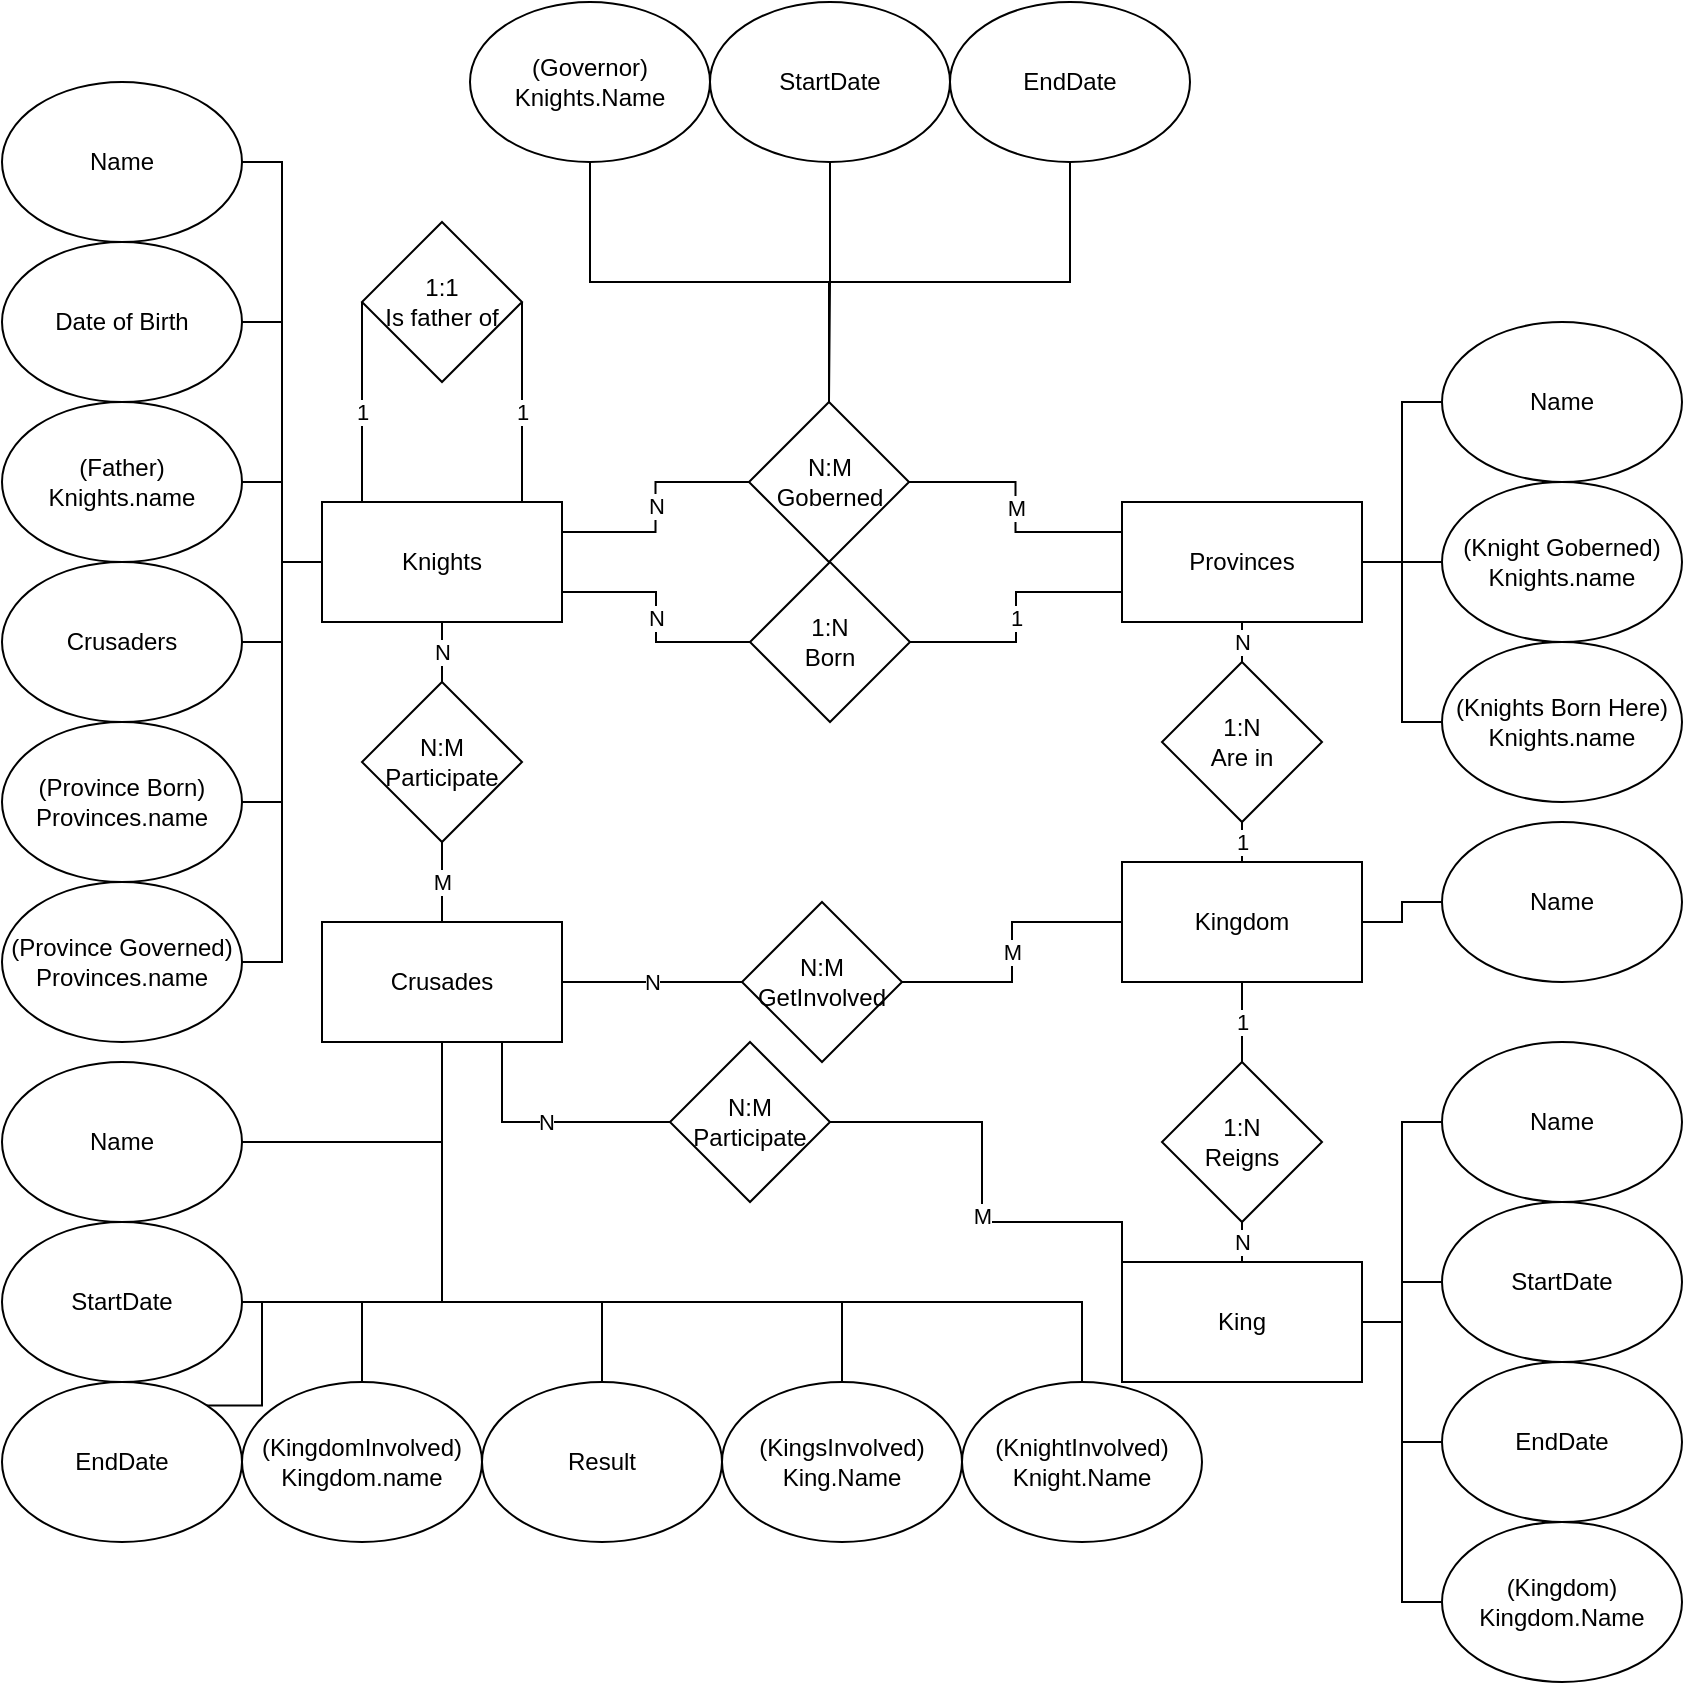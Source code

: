 <mxfile version="20.2.3" type="device"><diagram id="jTR-g0iJPLruYR-yfvCZ" name="Página-1"><mxGraphModel dx="1477" dy="2153" grid="1" gridSize="10" guides="1" tooltips="1" connect="1" arrows="1" fold="1" page="1" pageScale="1" pageWidth="827" pageHeight="1169" math="0" shadow="0"><root><mxCell id="0"/><mxCell id="1" parent="0"/><mxCell id="RLYwTjUUFUkdYvncGSCd-22" value="1" style="edgeStyle=orthogonalEdgeStyle;rounded=0;orthogonalLoop=1;jettySize=auto;html=1;exitX=1;exitY=0.5;exitDx=0;exitDy=0;endArrow=none;endFill=0;startArrow=none;entryX=0;entryY=0.75;entryDx=0;entryDy=0;" edge="1" parent="1" source="RLYwTjUUFUkdYvncGSCd-24" target="RLYwTjUUFUkdYvncGSCd-18"><mxGeometry relative="1" as="geometry"><mxPoint x="520" y="245" as="targetPoint"/></mxGeometry></mxCell><mxCell id="RLYwTjUUFUkdYvncGSCd-23" value="M" style="edgeStyle=orthogonalEdgeStyle;rounded=0;orthogonalLoop=1;jettySize=auto;html=1;exitX=1;exitY=0.5;exitDx=0;exitDy=0;endArrow=none;endFill=0;startArrow=none;entryX=0;entryY=0.25;entryDx=0;entryDy=0;" edge="1" parent="1" source="RLYwTjUUFUkdYvncGSCd-25" target="RLYwTjUUFUkdYvncGSCd-18"><mxGeometry relative="1" as="geometry"><mxPoint x="540" y="65" as="targetPoint"/></mxGeometry></mxCell><mxCell id="RLYwTjUUFUkdYvncGSCd-1" value="Knights" style="rounded=0;whiteSpace=wrap;html=1;" vertex="1" parent="1"><mxGeometry x="160" y="140" width="120" height="60" as="geometry"/></mxCell><mxCell id="RLYwTjUUFUkdYvncGSCd-11" style="edgeStyle=orthogonalEdgeStyle;rounded=0;orthogonalLoop=1;jettySize=auto;html=1;exitX=1;exitY=0.5;exitDx=0;exitDy=0;entryX=0;entryY=0.5;entryDx=0;entryDy=0;endArrow=none;endFill=0;" edge="1" parent="1" source="RLYwTjUUFUkdYvncGSCd-2" target="RLYwTjUUFUkdYvncGSCd-1"><mxGeometry relative="1" as="geometry"/></mxCell><mxCell id="RLYwTjUUFUkdYvncGSCd-2" value="Name" style="ellipse;whiteSpace=wrap;html=1;" vertex="1" parent="1"><mxGeometry y="-70" width="120" height="80" as="geometry"/></mxCell><mxCell id="RLYwTjUUFUkdYvncGSCd-17" style="edgeStyle=orthogonalEdgeStyle;rounded=0;orthogonalLoop=1;jettySize=auto;html=1;exitX=1;exitY=0.5;exitDx=0;exitDy=0;entryX=0;entryY=0.5;entryDx=0;entryDy=0;endArrow=none;endFill=0;" edge="1" parent="1" source="RLYwTjUUFUkdYvncGSCd-3" target="RLYwTjUUFUkdYvncGSCd-1"><mxGeometry relative="1" as="geometry"/></mxCell><mxCell id="RLYwTjUUFUkdYvncGSCd-3" value="Date of Birth" style="ellipse;whiteSpace=wrap;html=1;" vertex="1" parent="1"><mxGeometry y="10" width="120" height="80" as="geometry"/></mxCell><mxCell id="RLYwTjUUFUkdYvncGSCd-13" style="edgeStyle=orthogonalEdgeStyle;rounded=0;orthogonalLoop=1;jettySize=auto;html=1;exitX=1;exitY=0.5;exitDx=0;exitDy=0;entryX=0;entryY=0.5;entryDx=0;entryDy=0;endArrow=none;endFill=0;" edge="1" parent="1" source="RLYwTjUUFUkdYvncGSCd-4" target="RLYwTjUUFUkdYvncGSCd-1"><mxGeometry relative="1" as="geometry"/></mxCell><mxCell id="RLYwTjUUFUkdYvncGSCd-4" value="(Father)&lt;br&gt;Knights.name" style="ellipse;whiteSpace=wrap;html=1;" vertex="1" parent="1"><mxGeometry y="90" width="120" height="80" as="geometry"/></mxCell><mxCell id="RLYwTjUUFUkdYvncGSCd-14" style="edgeStyle=orthogonalEdgeStyle;rounded=0;orthogonalLoop=1;jettySize=auto;html=1;exitX=1;exitY=0.5;exitDx=0;exitDy=0;entryX=0;entryY=0.5;entryDx=0;entryDy=0;endArrow=none;endFill=0;" edge="1" parent="1" source="RLYwTjUUFUkdYvncGSCd-5" target="RLYwTjUUFUkdYvncGSCd-1"><mxGeometry relative="1" as="geometry"/></mxCell><mxCell id="RLYwTjUUFUkdYvncGSCd-5" value="Crusaders" style="ellipse;whiteSpace=wrap;html=1;" vertex="1" parent="1"><mxGeometry y="170" width="120" height="80" as="geometry"/></mxCell><mxCell id="RLYwTjUUFUkdYvncGSCd-15" style="edgeStyle=orthogonalEdgeStyle;rounded=0;orthogonalLoop=1;jettySize=auto;html=1;exitX=1;exitY=0.5;exitDx=0;exitDy=0;entryX=0;entryY=0.5;entryDx=0;entryDy=0;endArrow=none;endFill=0;" edge="1" parent="1" source="RLYwTjUUFUkdYvncGSCd-6" target="RLYwTjUUFUkdYvncGSCd-1"><mxGeometry relative="1" as="geometry"/></mxCell><mxCell id="RLYwTjUUFUkdYvncGSCd-6" value="(Province Born)&lt;br&gt;Provinces.name" style="ellipse;whiteSpace=wrap;html=1;" vertex="1" parent="1"><mxGeometry y="250" width="120" height="80" as="geometry"/></mxCell><mxCell id="RLYwTjUUFUkdYvncGSCd-16" style="edgeStyle=orthogonalEdgeStyle;rounded=0;orthogonalLoop=1;jettySize=auto;html=1;exitX=1;exitY=0.5;exitDx=0;exitDy=0;entryX=0;entryY=0.5;entryDx=0;entryDy=0;endArrow=none;endFill=0;" edge="1" parent="1" source="RLYwTjUUFUkdYvncGSCd-7" target="RLYwTjUUFUkdYvncGSCd-1"><mxGeometry relative="1" as="geometry"/></mxCell><mxCell id="RLYwTjUUFUkdYvncGSCd-7" value="(Province Governed)&lt;br&gt;Provinces.name" style="ellipse;whiteSpace=wrap;html=1;" vertex="1" parent="1"><mxGeometry y="330" width="120" height="80" as="geometry"/></mxCell><mxCell id="RLYwTjUUFUkdYvncGSCd-8" value="1" style="edgeStyle=orthogonalEdgeStyle;rounded=0;orthogonalLoop=1;jettySize=auto;html=1;exitX=0;exitY=0.5;exitDx=0;exitDy=0;entryX=0.25;entryY=0;entryDx=0;entryDy=0;startArrow=none;endArrow=none;endFill=0;" edge="1" parent="1" source="RLYwTjUUFUkdYvncGSCd-9" target="RLYwTjUUFUkdYvncGSCd-1"><mxGeometry relative="1" as="geometry"><mxPoint x="220" y="70" as="targetPoint"/><Array as="points"><mxPoint x="180" y="140"/></Array></mxGeometry></mxCell><mxCell id="RLYwTjUUFUkdYvncGSCd-9" value="1:1&lt;br&gt;Is father of" style="rhombus;whiteSpace=wrap;html=1;" vertex="1" parent="1"><mxGeometry x="180" width="80" height="80" as="geometry"/></mxCell><mxCell id="RLYwTjUUFUkdYvncGSCd-10" value="1" style="edgeStyle=orthogonalEdgeStyle;rounded=0;orthogonalLoop=1;jettySize=auto;html=1;exitX=0.75;exitY=0;exitDx=0;exitDy=0;entryX=1;entryY=0.5;entryDx=0;entryDy=0;endArrow=none;" edge="1" parent="1" source="RLYwTjUUFUkdYvncGSCd-1" target="RLYwTjUUFUkdYvncGSCd-9"><mxGeometry relative="1" as="geometry"><mxPoint x="280" y="155" as="sourcePoint"/><mxPoint x="220" y="140" as="targetPoint"/><Array as="points"><mxPoint x="260" y="140"/></Array></mxGeometry></mxCell><mxCell id="RLYwTjUUFUkdYvncGSCd-32" value="1" style="edgeStyle=orthogonalEdgeStyle;rounded=0;orthogonalLoop=1;jettySize=auto;html=1;exitX=0.5;exitY=1;exitDx=0;exitDy=0;entryX=0.5;entryY=0;entryDx=0;entryDy=0;endArrow=none;endFill=0;startArrow=none;" edge="1" parent="1" source="RLYwTjUUFUkdYvncGSCd-33" target="RLYwTjUUFUkdYvncGSCd-31"><mxGeometry relative="1" as="geometry"/></mxCell><mxCell id="RLYwTjUUFUkdYvncGSCd-18" value="Provinces" style="rounded=0;whiteSpace=wrap;html=1;" vertex="1" parent="1"><mxGeometry x="560" y="140" width="120" height="60" as="geometry"/></mxCell><mxCell id="RLYwTjUUFUkdYvncGSCd-28" style="edgeStyle=orthogonalEdgeStyle;rounded=0;orthogonalLoop=1;jettySize=auto;html=1;exitX=0;exitY=0.5;exitDx=0;exitDy=0;entryX=1;entryY=0.5;entryDx=0;entryDy=0;endArrow=none;endFill=0;" edge="1" parent="1" source="RLYwTjUUFUkdYvncGSCd-19" target="RLYwTjUUFUkdYvncGSCd-18"><mxGeometry relative="1" as="geometry"/></mxCell><mxCell id="RLYwTjUUFUkdYvncGSCd-19" value="Name" style="ellipse;whiteSpace=wrap;html=1;" vertex="1" parent="1"><mxGeometry x="720" y="50" width="120" height="80" as="geometry"/></mxCell><mxCell id="RLYwTjUUFUkdYvncGSCd-29" style="edgeStyle=orthogonalEdgeStyle;rounded=0;orthogonalLoop=1;jettySize=auto;html=1;exitX=0;exitY=0.5;exitDx=0;exitDy=0;entryX=1;entryY=0.5;entryDx=0;entryDy=0;endArrow=none;endFill=0;" edge="1" parent="1" source="RLYwTjUUFUkdYvncGSCd-20" target="RLYwTjUUFUkdYvncGSCd-18"><mxGeometry relative="1" as="geometry"/></mxCell><mxCell id="RLYwTjUUFUkdYvncGSCd-20" value="(Knight Goberned)&lt;br&gt;Knights.name" style="ellipse;whiteSpace=wrap;html=1;" vertex="1" parent="1"><mxGeometry x="720" y="130" width="120" height="80" as="geometry"/></mxCell><mxCell id="RLYwTjUUFUkdYvncGSCd-30" style="edgeStyle=orthogonalEdgeStyle;rounded=0;orthogonalLoop=1;jettySize=auto;html=1;exitX=0;exitY=0.5;exitDx=0;exitDy=0;endArrow=none;endFill=0;entryX=1;entryY=0.5;entryDx=0;entryDy=0;" edge="1" parent="1" source="RLYwTjUUFUkdYvncGSCd-21" target="RLYwTjUUFUkdYvncGSCd-18"><mxGeometry relative="1" as="geometry"><mxPoint x="690" y="220" as="targetPoint"/></mxGeometry></mxCell><mxCell id="RLYwTjUUFUkdYvncGSCd-21" value="(Knights Born Here)&lt;br&gt;Knights.name" style="ellipse;whiteSpace=wrap;html=1;" vertex="1" parent="1"><mxGeometry x="720" y="210" width="120" height="80" as="geometry"/></mxCell><mxCell id="RLYwTjUUFUkdYvncGSCd-24" value="1:N&lt;br&gt;Born" style="rhombus;whiteSpace=wrap;html=1;" vertex="1" parent="1"><mxGeometry x="374" y="170" width="80" height="80" as="geometry"/></mxCell><mxCell id="RLYwTjUUFUkdYvncGSCd-26" value="N" style="edgeStyle=orthogonalEdgeStyle;rounded=0;orthogonalLoop=1;jettySize=auto;html=1;entryX=0;entryY=0.5;entryDx=0;entryDy=0;endArrow=none;endFill=0;exitX=1;exitY=0.75;exitDx=0;exitDy=0;" edge="1" parent="1" source="RLYwTjUUFUkdYvncGSCd-1" target="RLYwTjUUFUkdYvncGSCd-24"><mxGeometry relative="1" as="geometry"><mxPoint x="280" y="245" as="sourcePoint"/><mxPoint x="560" y="245" as="targetPoint"/></mxGeometry></mxCell><mxCell id="RLYwTjUUFUkdYvncGSCd-25" value="N:M&lt;br&gt;Goberned" style="rhombus;whiteSpace=wrap;html=1;" vertex="1" parent="1"><mxGeometry x="373.5" y="90" width="80" height="80" as="geometry"/></mxCell><mxCell id="RLYwTjUUFUkdYvncGSCd-27" value="N" style="edgeStyle=orthogonalEdgeStyle;rounded=0;orthogonalLoop=1;jettySize=auto;html=1;entryX=0;entryY=0.5;entryDx=0;entryDy=0;endArrow=none;endFill=0;exitX=1;exitY=0.25;exitDx=0;exitDy=0;" edge="1" parent="1" source="RLYwTjUUFUkdYvncGSCd-1" target="RLYwTjUUFUkdYvncGSCd-25"><mxGeometry relative="1" as="geometry"><mxPoint x="310" y="70" as="sourcePoint"/><mxPoint x="590" y="65" as="targetPoint"/></mxGeometry></mxCell><mxCell id="RLYwTjUUFUkdYvncGSCd-48" style="edgeStyle=orthogonalEdgeStyle;rounded=0;orthogonalLoop=1;jettySize=auto;html=1;exitX=1;exitY=0.5;exitDx=0;exitDy=0;entryX=0;entryY=0.5;entryDx=0;entryDy=0;endArrow=none;endFill=0;" edge="1" parent="1" source="RLYwTjUUFUkdYvncGSCd-31" target="RLYwTjUUFUkdYvncGSCd-47"><mxGeometry relative="1" as="geometry"/></mxCell><mxCell id="RLYwTjUUFUkdYvncGSCd-77" value="N" style="edgeStyle=orthogonalEdgeStyle;rounded=0;orthogonalLoop=1;jettySize=auto;html=1;exitX=0.5;exitY=1;exitDx=0;exitDy=0;entryX=0.5;entryY=0;entryDx=0;entryDy=0;endArrow=none;endFill=0;elbow=vertical;startArrow=none;" edge="1" parent="1" source="RLYwTjUUFUkdYvncGSCd-78" target="RLYwTjUUFUkdYvncGSCd-65"><mxGeometry relative="1" as="geometry"/></mxCell><mxCell id="RLYwTjUUFUkdYvncGSCd-31" value="Kingdom" style="rounded=0;whiteSpace=wrap;html=1;" vertex="1" parent="1"><mxGeometry x="560" y="320" width="120" height="60" as="geometry"/></mxCell><mxCell id="RLYwTjUUFUkdYvncGSCd-33" value="1:N&lt;br&gt;Are in" style="rhombus;whiteSpace=wrap;html=1;" vertex="1" parent="1"><mxGeometry x="580" y="220" width="80" height="80" as="geometry"/></mxCell><mxCell id="RLYwTjUUFUkdYvncGSCd-34" value="N" style="edgeStyle=orthogonalEdgeStyle;rounded=0;orthogonalLoop=1;jettySize=auto;html=1;exitX=0.5;exitY=1;exitDx=0;exitDy=0;entryX=0.5;entryY=0;entryDx=0;entryDy=0;endArrow=none;endFill=0;" edge="1" parent="1" source="RLYwTjUUFUkdYvncGSCd-18" target="RLYwTjUUFUkdYvncGSCd-33"><mxGeometry relative="1" as="geometry"><mxPoint x="600" y="200" as="sourcePoint"/><mxPoint x="600" y="310" as="targetPoint"/></mxGeometry></mxCell><mxCell id="RLYwTjUUFUkdYvncGSCd-39" style="edgeStyle=orthogonalEdgeStyle;rounded=0;orthogonalLoop=1;jettySize=auto;html=1;exitX=0.5;exitY=1;exitDx=0;exitDy=0;entryX=0.5;entryY=0;entryDx=0;entryDy=0;endArrow=none;endFill=0;" edge="1" parent="1" source="RLYwTjUUFUkdYvncGSCd-35" target="RLYwTjUUFUkdYvncGSCd-25"><mxGeometry relative="1" as="geometry"/></mxCell><mxCell id="RLYwTjUUFUkdYvncGSCd-35" value="StartDate" style="ellipse;whiteSpace=wrap;html=1;" vertex="1" parent="1"><mxGeometry x="354" y="-110" width="120" height="80" as="geometry"/></mxCell><mxCell id="RLYwTjUUFUkdYvncGSCd-40" style="edgeStyle=orthogonalEdgeStyle;rounded=0;orthogonalLoop=1;jettySize=auto;html=1;exitX=0.5;exitY=1;exitDx=0;exitDy=0;entryX=0.5;entryY=0;entryDx=0;entryDy=0;endArrow=none;endFill=0;" edge="1" parent="1" source="RLYwTjUUFUkdYvncGSCd-36" target="RLYwTjUUFUkdYvncGSCd-25"><mxGeometry relative="1" as="geometry"/></mxCell><mxCell id="RLYwTjUUFUkdYvncGSCd-36" value="EndDate" style="ellipse;whiteSpace=wrap;html=1;" vertex="1" parent="1"><mxGeometry x="474" y="-110" width="120" height="80" as="geometry"/></mxCell><mxCell id="RLYwTjUUFUkdYvncGSCd-38" style="edgeStyle=orthogonalEdgeStyle;rounded=0;orthogonalLoop=1;jettySize=auto;html=1;exitX=0.5;exitY=1;exitDx=0;exitDy=0;entryX=0.5;entryY=0;entryDx=0;entryDy=0;endArrow=none;endFill=0;" edge="1" parent="1" source="RLYwTjUUFUkdYvncGSCd-37" target="RLYwTjUUFUkdYvncGSCd-25"><mxGeometry relative="1" as="geometry"/></mxCell><mxCell id="RLYwTjUUFUkdYvncGSCd-37" value="(Governor)&lt;br&gt;Knights.Name" style="ellipse;whiteSpace=wrap;html=1;" vertex="1" parent="1"><mxGeometry x="234" y="-110" width="120" height="80" as="geometry"/></mxCell><mxCell id="RLYwTjUUFUkdYvncGSCd-60" value="N" style="edgeStyle=orthogonalEdgeStyle;rounded=0;orthogonalLoop=1;jettySize=auto;html=1;exitX=0.5;exitY=0;exitDx=0;exitDy=0;entryX=0.5;entryY=1;entryDx=0;entryDy=0;endArrow=none;endFill=0;startArrow=none;" edge="1" parent="1" source="RLYwTjUUFUkdYvncGSCd-59" target="RLYwTjUUFUkdYvncGSCd-1"><mxGeometry relative="1" as="geometry"/></mxCell><mxCell id="RLYwTjUUFUkdYvncGSCd-62" value="M" style="edgeStyle=orthogonalEdgeStyle;rounded=0;orthogonalLoop=1;jettySize=auto;html=1;exitX=1;exitY=0.5;exitDx=0;exitDy=0;entryX=0;entryY=0.5;entryDx=0;entryDy=0;endArrow=none;endFill=0;startArrow=none;" edge="1" parent="1" source="RLYwTjUUFUkdYvncGSCd-63" target="RLYwTjUUFUkdYvncGSCd-31"><mxGeometry relative="1" as="geometry"/></mxCell><mxCell id="RLYwTjUUFUkdYvncGSCd-41" value="Crusades" style="rounded=0;whiteSpace=wrap;html=1;" vertex="1" parent="1"><mxGeometry x="160" y="350" width="120" height="60" as="geometry"/></mxCell><mxCell id="RLYwTjUUFUkdYvncGSCd-52" style="rounded=0;orthogonalLoop=1;jettySize=auto;html=1;exitX=1;exitY=0.5;exitDx=0;exitDy=0;entryX=0.5;entryY=1;entryDx=0;entryDy=0;endArrow=none;endFill=0;elbow=vertical;edgeStyle=orthogonalEdgeStyle;" edge="1" parent="1" source="RLYwTjUUFUkdYvncGSCd-42" target="RLYwTjUUFUkdYvncGSCd-41"><mxGeometry relative="1" as="geometry"/></mxCell><mxCell id="RLYwTjUUFUkdYvncGSCd-42" value="Name" style="ellipse;whiteSpace=wrap;html=1;" vertex="1" parent="1"><mxGeometry y="420" width="120" height="80" as="geometry"/></mxCell><mxCell id="RLYwTjUUFUkdYvncGSCd-53" style="rounded=0;orthogonalLoop=1;jettySize=auto;html=1;exitX=1;exitY=0.5;exitDx=0;exitDy=0;endArrow=none;endFill=0;entryX=0.5;entryY=1;entryDx=0;entryDy=0;elbow=vertical;edgeStyle=orthogonalEdgeStyle;" edge="1" parent="1" source="RLYwTjUUFUkdYvncGSCd-43" target="RLYwTjUUFUkdYvncGSCd-41"><mxGeometry relative="1" as="geometry"><mxPoint x="180" y="490" as="targetPoint"/></mxGeometry></mxCell><mxCell id="RLYwTjUUFUkdYvncGSCd-43" value="StartDate" style="ellipse;whiteSpace=wrap;html=1;" vertex="1" parent="1"><mxGeometry y="500" width="120" height="80" as="geometry"/></mxCell><mxCell id="RLYwTjUUFUkdYvncGSCd-54" style="rounded=0;orthogonalLoop=1;jettySize=auto;html=1;exitX=1;exitY=0;exitDx=0;exitDy=0;entryX=0.5;entryY=1;entryDx=0;entryDy=0;endArrow=none;endFill=0;elbow=vertical;edgeStyle=orthogonalEdgeStyle;" edge="1" parent="1" source="RLYwTjUUFUkdYvncGSCd-44" target="RLYwTjUUFUkdYvncGSCd-41"><mxGeometry relative="1" as="geometry"><Array as="points"><mxPoint x="130" y="592"/><mxPoint x="130" y="540"/><mxPoint x="220" y="540"/></Array></mxGeometry></mxCell><mxCell id="RLYwTjUUFUkdYvncGSCd-44" value="EndDate" style="ellipse;whiteSpace=wrap;html=1;" vertex="1" parent="1"><mxGeometry y="580" width="120" height="80" as="geometry"/></mxCell><mxCell id="RLYwTjUUFUkdYvncGSCd-55" style="rounded=0;orthogonalLoop=1;jettySize=auto;html=1;exitX=0.5;exitY=0;exitDx=0;exitDy=0;entryX=0.5;entryY=1;entryDx=0;entryDy=0;endArrow=none;endFill=0;elbow=vertical;edgeStyle=orthogonalEdgeStyle;" edge="1" parent="1" source="RLYwTjUUFUkdYvncGSCd-45" target="RLYwTjUUFUkdYvncGSCd-41"><mxGeometry relative="1" as="geometry"><Array as="points"><mxPoint x="180" y="540"/><mxPoint x="220" y="540"/></Array></mxGeometry></mxCell><mxCell id="RLYwTjUUFUkdYvncGSCd-45" value="(KingdomInvolved)&lt;br&gt;Kingdom.name" style="ellipse;whiteSpace=wrap;html=1;" vertex="1" parent="1"><mxGeometry x="120" y="580" width="120" height="80" as="geometry"/></mxCell><mxCell id="RLYwTjUUFUkdYvncGSCd-56" style="rounded=0;orthogonalLoop=1;jettySize=auto;html=1;exitX=0.5;exitY=0;exitDx=0;exitDy=0;entryX=0.5;entryY=1;entryDx=0;entryDy=0;endArrow=none;endFill=0;elbow=vertical;edgeStyle=orthogonalEdgeStyle;" edge="1" parent="1" source="RLYwTjUUFUkdYvncGSCd-46" target="RLYwTjUUFUkdYvncGSCd-41"><mxGeometry relative="1" as="geometry"><Array as="points"><mxPoint x="300" y="540"/><mxPoint x="220" y="540"/></Array></mxGeometry></mxCell><mxCell id="RLYwTjUUFUkdYvncGSCd-46" value="Result" style="ellipse;whiteSpace=wrap;html=1;" vertex="1" parent="1"><mxGeometry x="240" y="580" width="120" height="80" as="geometry"/></mxCell><mxCell id="RLYwTjUUFUkdYvncGSCd-47" value="Name" style="ellipse;whiteSpace=wrap;html=1;" vertex="1" parent="1"><mxGeometry x="720" y="300" width="120" height="80" as="geometry"/></mxCell><mxCell id="RLYwTjUUFUkdYvncGSCd-57" style="rounded=0;orthogonalLoop=1;jettySize=auto;html=1;exitX=0.5;exitY=0;exitDx=0;exitDy=0;entryX=0.5;entryY=1;entryDx=0;entryDy=0;endArrow=none;endFill=0;elbow=vertical;edgeStyle=orthogonalEdgeStyle;" edge="1" parent="1" source="RLYwTjUUFUkdYvncGSCd-49" target="RLYwTjUUFUkdYvncGSCd-41"><mxGeometry relative="1" as="geometry"><Array as="points"><mxPoint x="420" y="540"/><mxPoint x="220" y="540"/></Array></mxGeometry></mxCell><mxCell id="RLYwTjUUFUkdYvncGSCd-49" value="(KingsInvolved)&lt;br&gt;King.Name" style="ellipse;whiteSpace=wrap;html=1;" vertex="1" parent="1"><mxGeometry x="360" y="580" width="120" height="80" as="geometry"/></mxCell><mxCell id="RLYwTjUUFUkdYvncGSCd-58" style="rounded=0;orthogonalLoop=1;jettySize=auto;html=1;exitX=0.5;exitY=0;exitDx=0;exitDy=0;entryX=0.5;entryY=1;entryDx=0;entryDy=0;endArrow=none;endFill=0;elbow=vertical;edgeStyle=orthogonalEdgeStyle;" edge="1" parent="1" source="RLYwTjUUFUkdYvncGSCd-50" target="RLYwTjUUFUkdYvncGSCd-41"><mxGeometry relative="1" as="geometry"><Array as="points"><mxPoint x="540" y="540"/><mxPoint x="220" y="540"/></Array></mxGeometry></mxCell><mxCell id="RLYwTjUUFUkdYvncGSCd-50" value="(KnightInvolved)&lt;br&gt;Knight.Name" style="ellipse;whiteSpace=wrap;html=1;" vertex="1" parent="1"><mxGeometry x="480" y="580" width="120" height="80" as="geometry"/></mxCell><mxCell id="RLYwTjUUFUkdYvncGSCd-59" value="N:M&lt;br&gt;Participate" style="rhombus;whiteSpace=wrap;html=1;" vertex="1" parent="1"><mxGeometry x="180" y="230" width="80" height="80" as="geometry"/></mxCell><mxCell id="RLYwTjUUFUkdYvncGSCd-61" value="M" style="edgeStyle=orthogonalEdgeStyle;rounded=0;orthogonalLoop=1;jettySize=auto;html=1;exitX=0.5;exitY=0;exitDx=0;exitDy=0;entryX=0.5;entryY=1;entryDx=0;entryDy=0;endArrow=none;endFill=0;" edge="1" parent="1" source="RLYwTjUUFUkdYvncGSCd-41" target="RLYwTjUUFUkdYvncGSCd-59"><mxGeometry relative="1" as="geometry"><mxPoint x="220" y="350" as="sourcePoint"/><mxPoint x="220" y="200" as="targetPoint"/></mxGeometry></mxCell><mxCell id="RLYwTjUUFUkdYvncGSCd-63" value="N:M&lt;br&gt;GetInvolved" style="rhombus;whiteSpace=wrap;html=1;" vertex="1" parent="1"><mxGeometry x="370" y="340" width="80" height="80" as="geometry"/></mxCell><mxCell id="RLYwTjUUFUkdYvncGSCd-64" value="N" style="edgeStyle=orthogonalEdgeStyle;rounded=0;orthogonalLoop=1;jettySize=auto;html=1;exitX=1;exitY=0.5;exitDx=0;exitDy=0;entryX=0;entryY=0.5;entryDx=0;entryDy=0;endArrow=none;endFill=0;" edge="1" parent="1" source="RLYwTjUUFUkdYvncGSCd-41" target="RLYwTjUUFUkdYvncGSCd-63"><mxGeometry relative="1" as="geometry"><mxPoint x="280" y="380" as="sourcePoint"/><mxPoint x="540" y="380" as="targetPoint"/></mxGeometry></mxCell><mxCell id="RLYwTjUUFUkdYvncGSCd-74" value="N" style="edgeStyle=orthogonalEdgeStyle;rounded=0;orthogonalLoop=1;jettySize=auto;html=1;exitX=0;exitY=0.5;exitDx=0;exitDy=0;entryX=0.75;entryY=1;entryDx=0;entryDy=0;endArrow=none;endFill=0;elbow=vertical;startArrow=none;" edge="1" parent="1" source="RLYwTjUUFUkdYvncGSCd-75" target="RLYwTjUUFUkdYvncGSCd-41"><mxGeometry relative="1" as="geometry"><Array as="points"/></mxGeometry></mxCell><mxCell id="RLYwTjUUFUkdYvncGSCd-65" value="King" style="rounded=0;whiteSpace=wrap;html=1;" vertex="1" parent="1"><mxGeometry x="560" y="520" width="120" height="60" as="geometry"/></mxCell><mxCell id="RLYwTjUUFUkdYvncGSCd-70" style="edgeStyle=orthogonalEdgeStyle;rounded=0;orthogonalLoop=1;jettySize=auto;html=1;exitX=0;exitY=0.5;exitDx=0;exitDy=0;entryX=1;entryY=0.5;entryDx=0;entryDy=0;endArrow=none;endFill=0;elbow=vertical;" edge="1" parent="1" source="RLYwTjUUFUkdYvncGSCd-66" target="RLYwTjUUFUkdYvncGSCd-65"><mxGeometry relative="1" as="geometry"/></mxCell><mxCell id="RLYwTjUUFUkdYvncGSCd-66" value="Name" style="ellipse;whiteSpace=wrap;html=1;" vertex="1" parent="1"><mxGeometry x="720" y="410" width="120" height="80" as="geometry"/></mxCell><mxCell id="RLYwTjUUFUkdYvncGSCd-71" style="edgeStyle=orthogonalEdgeStyle;rounded=0;orthogonalLoop=1;jettySize=auto;html=1;exitX=0;exitY=0.5;exitDx=0;exitDy=0;entryX=1;entryY=0.5;entryDx=0;entryDy=0;endArrow=none;endFill=0;elbow=vertical;" edge="1" parent="1" source="RLYwTjUUFUkdYvncGSCd-67" target="RLYwTjUUFUkdYvncGSCd-65"><mxGeometry relative="1" as="geometry"/></mxCell><mxCell id="RLYwTjUUFUkdYvncGSCd-67" value="StartDate" style="ellipse;whiteSpace=wrap;html=1;" vertex="1" parent="1"><mxGeometry x="720" y="490" width="120" height="80" as="geometry"/></mxCell><mxCell id="RLYwTjUUFUkdYvncGSCd-72" style="edgeStyle=orthogonalEdgeStyle;rounded=0;orthogonalLoop=1;jettySize=auto;html=1;exitX=0;exitY=0.5;exitDx=0;exitDy=0;entryX=1;entryY=0.5;entryDx=0;entryDy=0;endArrow=none;endFill=0;elbow=vertical;" edge="1" parent="1" source="RLYwTjUUFUkdYvncGSCd-68" target="RLYwTjUUFUkdYvncGSCd-65"><mxGeometry relative="1" as="geometry"/></mxCell><mxCell id="RLYwTjUUFUkdYvncGSCd-68" value="EndDate" style="ellipse;whiteSpace=wrap;html=1;" vertex="1" parent="1"><mxGeometry x="720" y="570" width="120" height="80" as="geometry"/></mxCell><mxCell id="RLYwTjUUFUkdYvncGSCd-73" style="edgeStyle=orthogonalEdgeStyle;rounded=0;orthogonalLoop=1;jettySize=auto;html=1;exitX=0;exitY=0.5;exitDx=0;exitDy=0;entryX=1;entryY=0.5;entryDx=0;entryDy=0;endArrow=none;endFill=0;elbow=vertical;" edge="1" parent="1" source="RLYwTjUUFUkdYvncGSCd-69" target="RLYwTjUUFUkdYvncGSCd-65"><mxGeometry relative="1" as="geometry"/></mxCell><mxCell id="RLYwTjUUFUkdYvncGSCd-69" value="(Kingdom)&lt;br&gt;Kingdom.Name" style="ellipse;whiteSpace=wrap;html=1;" vertex="1" parent="1"><mxGeometry x="720" y="650" width="120" height="80" as="geometry"/></mxCell><mxCell id="RLYwTjUUFUkdYvncGSCd-75" value="N:M&lt;br&gt;Participate" style="rhombus;whiteSpace=wrap;html=1;" vertex="1" parent="1"><mxGeometry x="334" y="410" width="80" height="80" as="geometry"/></mxCell><mxCell id="RLYwTjUUFUkdYvncGSCd-76" value="M" style="edgeStyle=orthogonalEdgeStyle;rounded=0;orthogonalLoop=1;jettySize=auto;html=1;exitX=0;exitY=0.5;exitDx=0;exitDy=0;entryX=1;entryY=0.5;entryDx=0;entryDy=0;endArrow=none;endFill=0;elbow=vertical;" edge="1" parent="1" source="RLYwTjUUFUkdYvncGSCd-65" target="RLYwTjUUFUkdYvncGSCd-75"><mxGeometry relative="1" as="geometry"><mxPoint x="540" y="500" as="sourcePoint"/><mxPoint x="250" y="410" as="targetPoint"/><Array as="points"><mxPoint x="490" y="500"/><mxPoint x="490" y="450"/></Array></mxGeometry></mxCell><mxCell id="RLYwTjUUFUkdYvncGSCd-78" value="1:N&lt;br&gt;Reigns" style="rhombus;whiteSpace=wrap;html=1;" vertex="1" parent="1"><mxGeometry x="580" y="420" width="80" height="80" as="geometry"/></mxCell><mxCell id="RLYwTjUUFUkdYvncGSCd-79" value="1" style="edgeStyle=orthogonalEdgeStyle;rounded=0;orthogonalLoop=1;jettySize=auto;html=1;exitX=0.5;exitY=1;exitDx=0;exitDy=0;entryX=0.5;entryY=0;entryDx=0;entryDy=0;endArrow=none;endFill=0;elbow=vertical;" edge="1" parent="1" source="RLYwTjUUFUkdYvncGSCd-31" target="RLYwTjUUFUkdYvncGSCd-78"><mxGeometry relative="1" as="geometry"><mxPoint x="600" y="410" as="sourcePoint"/><mxPoint x="610" y="500" as="targetPoint"/></mxGeometry></mxCell></root></mxGraphModel></diagram></mxfile>